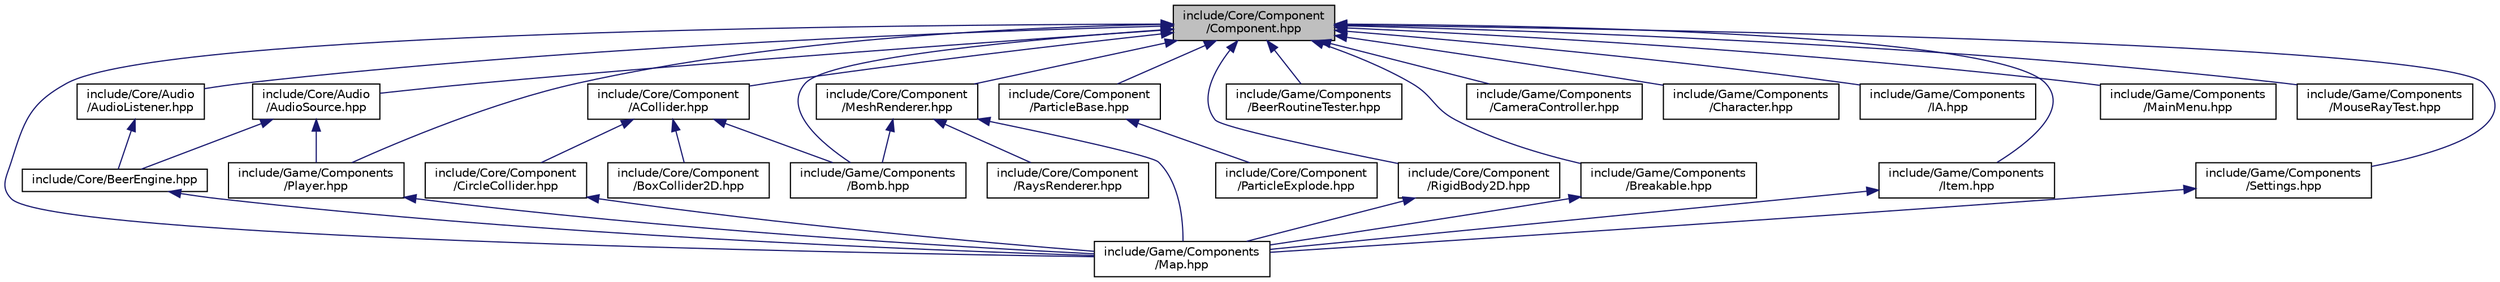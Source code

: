 digraph "include/Core/Component/Component.hpp"
{
  edge [fontname="Helvetica",fontsize="10",labelfontname="Helvetica",labelfontsize="10"];
  node [fontname="Helvetica",fontsize="10",shape=record];
  Node35 [label="include/Core/Component\l/Component.hpp",height=0.2,width=0.4,color="black", fillcolor="grey75", style="filled", fontcolor="black"];
  Node35 -> Node36 [dir="back",color="midnightblue",fontsize="10",style="solid"];
  Node36 [label="include/Core/Audio\l/AudioListener.hpp",height=0.2,width=0.4,color="black", fillcolor="white", style="filled",URL="$_audio_listener_8hpp.html"];
  Node36 -> Node37 [dir="back",color="midnightblue",fontsize="10",style="solid"];
  Node37 [label="include/Core/BeerEngine.hpp",height=0.2,width=0.4,color="black", fillcolor="white", style="filled",URL="$_beer_engine_8hpp.html"];
  Node37 -> Node38 [dir="back",color="midnightblue",fontsize="10",style="solid"];
  Node38 [label="include/Game/Components\l/Map.hpp",height=0.2,width=0.4,color="black", fillcolor="white", style="filled",URL="$_map_8hpp.html"];
  Node35 -> Node39 [dir="back",color="midnightblue",fontsize="10",style="solid"];
  Node39 [label="include/Core/Audio\l/AudioSource.hpp",height=0.2,width=0.4,color="black", fillcolor="white", style="filled",URL="$_audio_source_8hpp.html"];
  Node39 -> Node37 [dir="back",color="midnightblue",fontsize="10",style="solid"];
  Node39 -> Node40 [dir="back",color="midnightblue",fontsize="10",style="solid"];
  Node40 [label="include/Game/Components\l/Player.hpp",height=0.2,width=0.4,color="black", fillcolor="white", style="filled",URL="$_player_8hpp.html"];
  Node40 -> Node38 [dir="back",color="midnightblue",fontsize="10",style="solid"];
  Node35 -> Node41 [dir="back",color="midnightblue",fontsize="10",style="solid"];
  Node41 [label="include/Core/Component\l/ACollider.hpp",height=0.2,width=0.4,color="black", fillcolor="white", style="filled",URL="$_a_collider_8hpp.html"];
  Node41 -> Node42 [dir="back",color="midnightblue",fontsize="10",style="solid"];
  Node42 [label="include/Core/Component\l/BoxCollider2D.hpp",height=0.2,width=0.4,color="black", fillcolor="white", style="filled",URL="$_box_collider2_d_8hpp.html"];
  Node41 -> Node43 [dir="back",color="midnightblue",fontsize="10",style="solid"];
  Node43 [label="include/Core/Component\l/CircleCollider.hpp",height=0.2,width=0.4,color="black", fillcolor="white", style="filled",URL="$_circle_collider_8hpp.html"];
  Node43 -> Node38 [dir="back",color="midnightblue",fontsize="10",style="solid"];
  Node41 -> Node44 [dir="back",color="midnightblue",fontsize="10",style="solid"];
  Node44 [label="include/Game/Components\l/Bomb.hpp",height=0.2,width=0.4,color="black", fillcolor="white", style="filled",URL="$_bomb_8hpp.html"];
  Node35 -> Node45 [dir="back",color="midnightblue",fontsize="10",style="solid"];
  Node45 [label="include/Core/Component\l/MeshRenderer.hpp",height=0.2,width=0.4,color="black", fillcolor="white", style="filled",URL="$_mesh_renderer_8hpp.html"];
  Node45 -> Node46 [dir="back",color="midnightblue",fontsize="10",style="solid"];
  Node46 [label="include/Core/Component\l/RaysRenderer.hpp",height=0.2,width=0.4,color="black", fillcolor="white", style="filled",URL="$_rays_renderer_8hpp.html"];
  Node45 -> Node44 [dir="back",color="midnightblue",fontsize="10",style="solid"];
  Node45 -> Node38 [dir="back",color="midnightblue",fontsize="10",style="solid"];
  Node35 -> Node47 [dir="back",color="midnightblue",fontsize="10",style="solid"];
  Node47 [label="include/Core/Component\l/ParticleBase.hpp",height=0.2,width=0.4,color="black", fillcolor="white", style="filled",URL="$_particle_base_8hpp.html"];
  Node47 -> Node48 [dir="back",color="midnightblue",fontsize="10",style="solid"];
  Node48 [label="include/Core/Component\l/ParticleExplode.hpp",height=0.2,width=0.4,color="black", fillcolor="white", style="filled",URL="$_particle_explode_8hpp.html"];
  Node35 -> Node49 [dir="back",color="midnightblue",fontsize="10",style="solid"];
  Node49 [label="include/Core/Component\l/RigidBody2D.hpp",height=0.2,width=0.4,color="black", fillcolor="white", style="filled",URL="$_rigid_body2_d_8hpp.html"];
  Node49 -> Node38 [dir="back",color="midnightblue",fontsize="10",style="solid"];
  Node35 -> Node50 [dir="back",color="midnightblue",fontsize="10",style="solid"];
  Node50 [label="include/Game/Components\l/BeerRoutineTester.hpp",height=0.2,width=0.4,color="black", fillcolor="white", style="filled",URL="$_beer_routine_tester_8hpp.html"];
  Node35 -> Node44 [dir="back",color="midnightblue",fontsize="10",style="solid"];
  Node35 -> Node51 [dir="back",color="midnightblue",fontsize="10",style="solid"];
  Node51 [label="include/Game/Components\l/Breakable.hpp",height=0.2,width=0.4,color="black", fillcolor="white", style="filled",URL="$_breakable_8hpp.html"];
  Node51 -> Node38 [dir="back",color="midnightblue",fontsize="10",style="solid"];
  Node35 -> Node52 [dir="back",color="midnightblue",fontsize="10",style="solid"];
  Node52 [label="include/Game/Components\l/CameraController.hpp",height=0.2,width=0.4,color="black", fillcolor="white", style="filled",URL="$_camera_controller_8hpp.html"];
  Node35 -> Node53 [dir="back",color="midnightblue",fontsize="10",style="solid"];
  Node53 [label="include/Game/Components\l/Character.hpp",height=0.2,width=0.4,color="black", fillcolor="white", style="filled",URL="$_character_8hpp.html"];
  Node35 -> Node54 [dir="back",color="midnightblue",fontsize="10",style="solid"];
  Node54 [label="include/Game/Components\l/IA.hpp",height=0.2,width=0.4,color="black", fillcolor="white", style="filled",URL="$_i_a_8hpp.html"];
  Node35 -> Node55 [dir="back",color="midnightblue",fontsize="10",style="solid"];
  Node55 [label="include/Game/Components\l/Item.hpp",height=0.2,width=0.4,color="black", fillcolor="white", style="filled",URL="$_item_8hpp.html"];
  Node55 -> Node38 [dir="back",color="midnightblue",fontsize="10",style="solid"];
  Node35 -> Node56 [dir="back",color="midnightblue",fontsize="10",style="solid"];
  Node56 [label="include/Game/Components\l/MainMenu.hpp",height=0.2,width=0.4,color="black", fillcolor="white", style="filled",URL="$_main_menu_8hpp.html"];
  Node35 -> Node38 [dir="back",color="midnightblue",fontsize="10",style="solid"];
  Node35 -> Node57 [dir="back",color="midnightblue",fontsize="10",style="solid"];
  Node57 [label="include/Game/Components\l/MouseRayTest.hpp",height=0.2,width=0.4,color="black", fillcolor="white", style="filled",URL="$_mouse_ray_test_8hpp.html"];
  Node35 -> Node40 [dir="back",color="midnightblue",fontsize="10",style="solid"];
  Node35 -> Node58 [dir="back",color="midnightblue",fontsize="10",style="solid"];
  Node58 [label="include/Game/Components\l/Settings.hpp",height=0.2,width=0.4,color="black", fillcolor="white", style="filled",URL="$_settings_8hpp.html"];
  Node58 -> Node38 [dir="back",color="midnightblue",fontsize="10",style="solid"];
}
